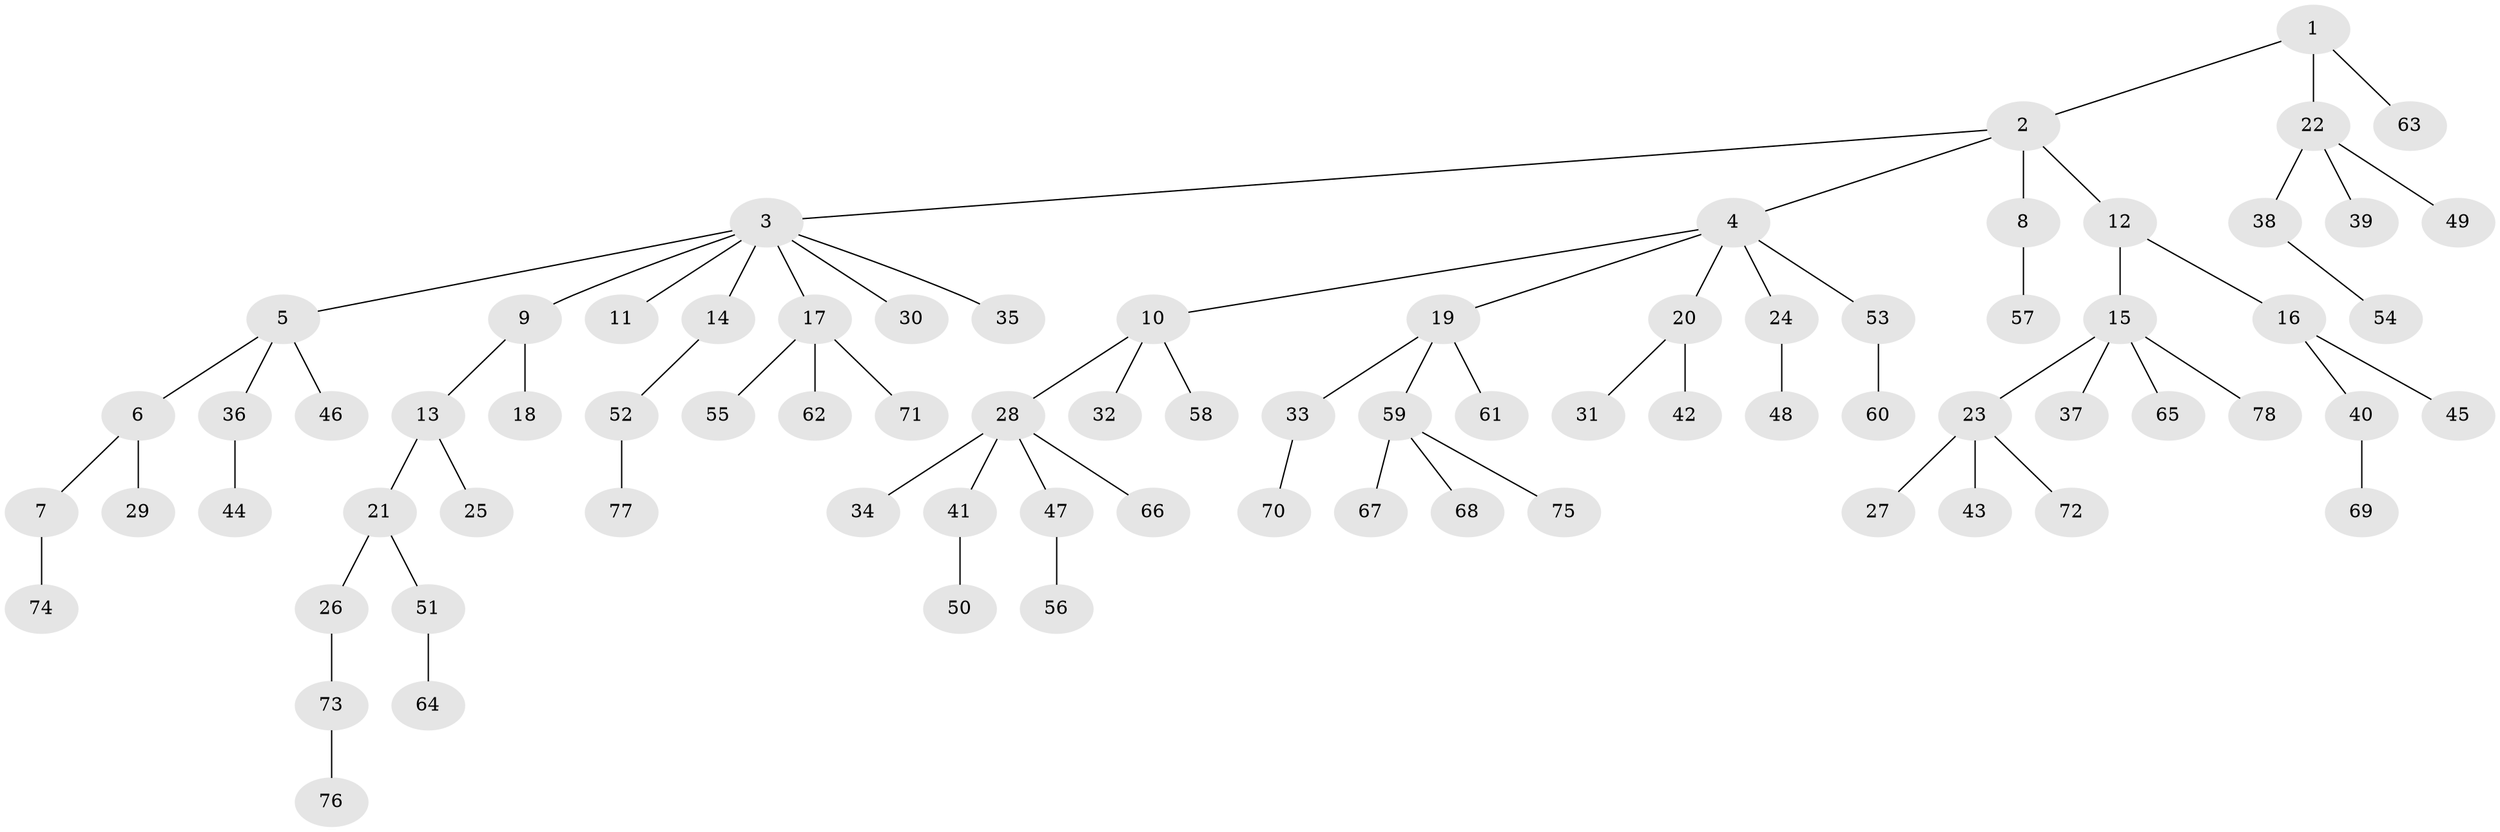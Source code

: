 // coarse degree distribution, {2: 0.13043478260869565, 1: 0.8260869565217391, 19: 0.043478260869565216}
// Generated by graph-tools (version 1.1) at 2025/55/03/04/25 21:55:44]
// undirected, 78 vertices, 77 edges
graph export_dot {
graph [start="1"]
  node [color=gray90,style=filled];
  1;
  2;
  3;
  4;
  5;
  6;
  7;
  8;
  9;
  10;
  11;
  12;
  13;
  14;
  15;
  16;
  17;
  18;
  19;
  20;
  21;
  22;
  23;
  24;
  25;
  26;
  27;
  28;
  29;
  30;
  31;
  32;
  33;
  34;
  35;
  36;
  37;
  38;
  39;
  40;
  41;
  42;
  43;
  44;
  45;
  46;
  47;
  48;
  49;
  50;
  51;
  52;
  53;
  54;
  55;
  56;
  57;
  58;
  59;
  60;
  61;
  62;
  63;
  64;
  65;
  66;
  67;
  68;
  69;
  70;
  71;
  72;
  73;
  74;
  75;
  76;
  77;
  78;
  1 -- 2;
  1 -- 22;
  1 -- 63;
  2 -- 3;
  2 -- 4;
  2 -- 8;
  2 -- 12;
  3 -- 5;
  3 -- 9;
  3 -- 11;
  3 -- 14;
  3 -- 17;
  3 -- 30;
  3 -- 35;
  4 -- 10;
  4 -- 19;
  4 -- 20;
  4 -- 24;
  4 -- 53;
  5 -- 6;
  5 -- 36;
  5 -- 46;
  6 -- 7;
  6 -- 29;
  7 -- 74;
  8 -- 57;
  9 -- 13;
  9 -- 18;
  10 -- 28;
  10 -- 32;
  10 -- 58;
  12 -- 15;
  12 -- 16;
  13 -- 21;
  13 -- 25;
  14 -- 52;
  15 -- 23;
  15 -- 37;
  15 -- 65;
  15 -- 78;
  16 -- 40;
  16 -- 45;
  17 -- 55;
  17 -- 62;
  17 -- 71;
  19 -- 33;
  19 -- 59;
  19 -- 61;
  20 -- 31;
  20 -- 42;
  21 -- 26;
  21 -- 51;
  22 -- 38;
  22 -- 39;
  22 -- 49;
  23 -- 27;
  23 -- 43;
  23 -- 72;
  24 -- 48;
  26 -- 73;
  28 -- 34;
  28 -- 41;
  28 -- 47;
  28 -- 66;
  33 -- 70;
  36 -- 44;
  38 -- 54;
  40 -- 69;
  41 -- 50;
  47 -- 56;
  51 -- 64;
  52 -- 77;
  53 -- 60;
  59 -- 67;
  59 -- 68;
  59 -- 75;
  73 -- 76;
}
